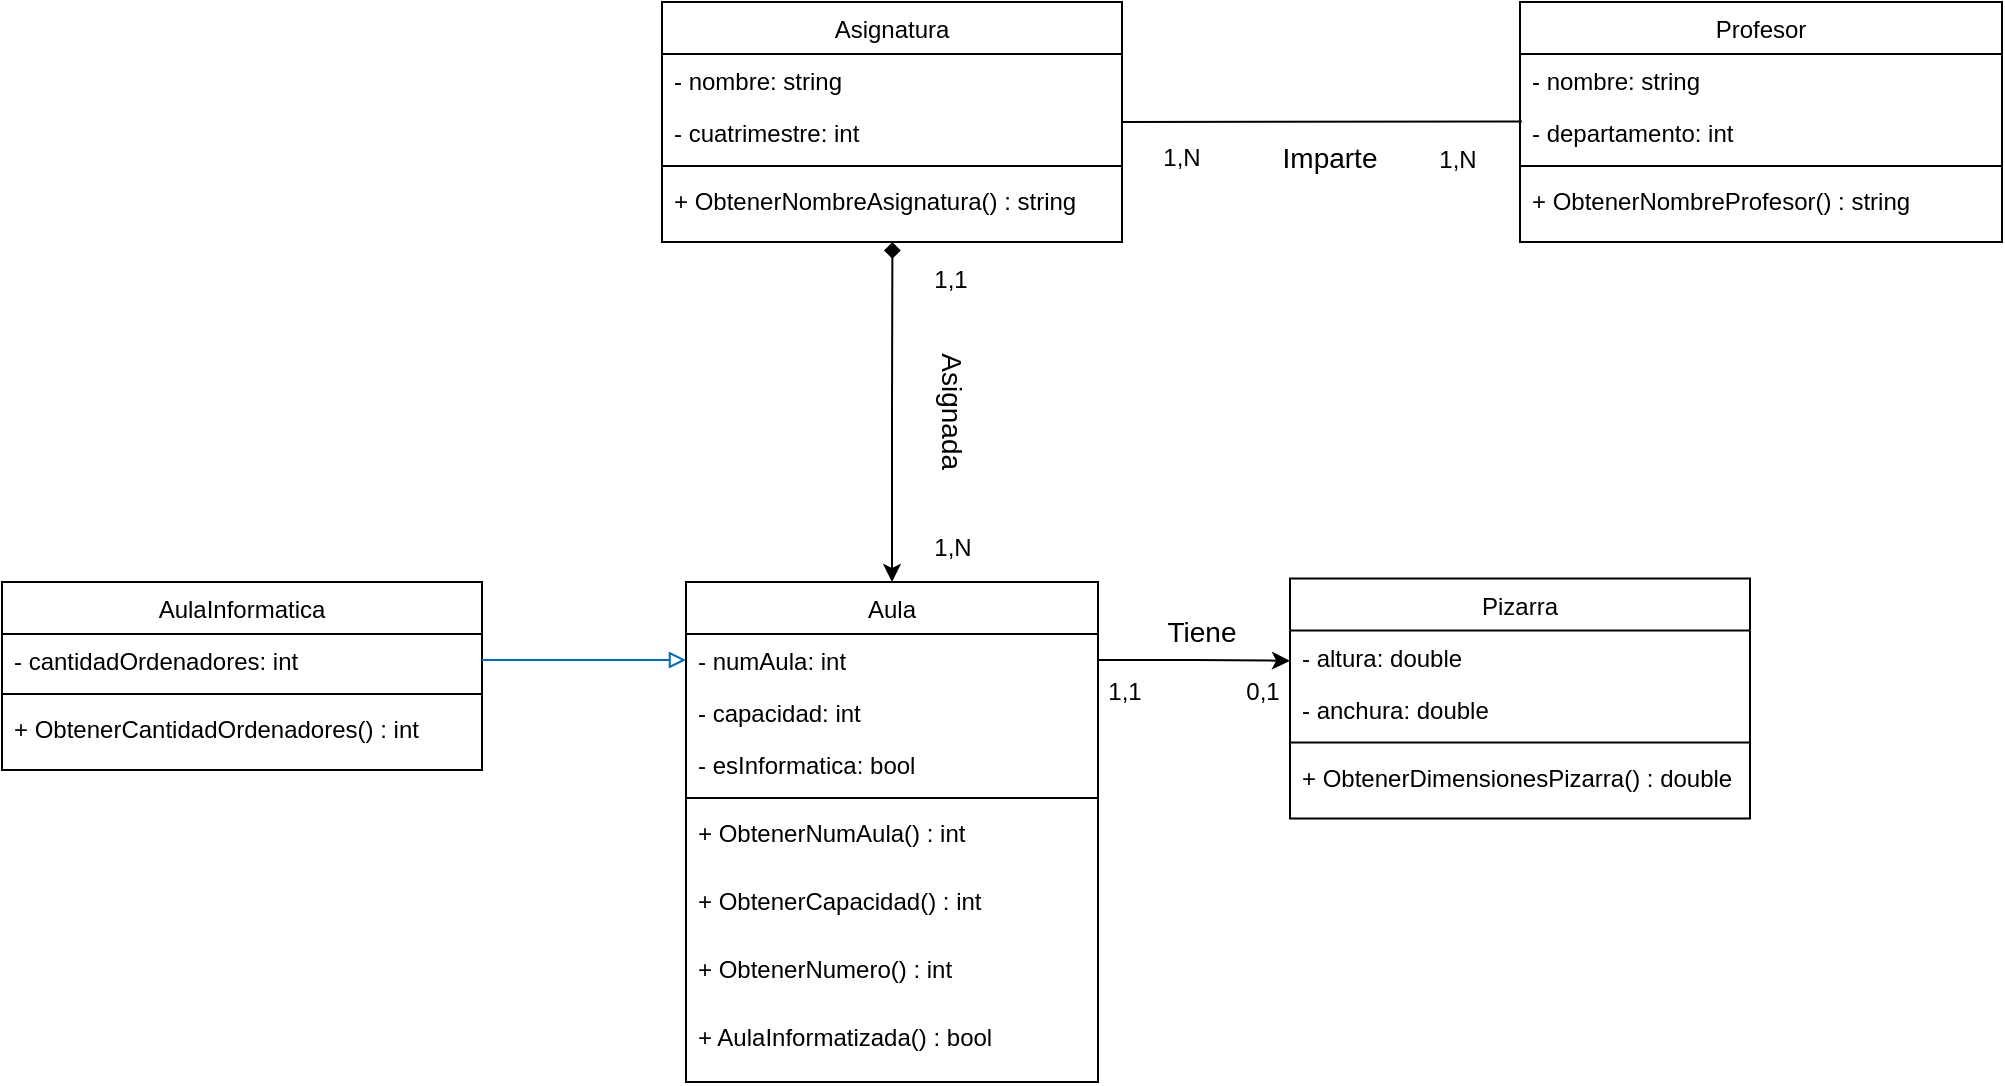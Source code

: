 <mxfile version="24.3.0" type="github">
  <diagram name="Page-1" id="NZObzftYaRMVQlycntrI">
    <mxGraphModel dx="2284" dy="764" grid="1" gridSize="10" guides="1" tooltips="1" connect="1" arrows="1" fold="1" page="1" pageScale="1" pageWidth="850" pageHeight="1100" math="0" shadow="0">
      <root>
        <mxCell id="0" />
        <mxCell id="1" parent="0" />
        <mxCell id="l30LIxP0BTp9A69VbDGB-1" value="Asignatura" style="swimlane;fontStyle=0;align=center;verticalAlign=top;childLayout=stackLayout;horizontal=1;startSize=26;horizontalStack=0;resizeParent=1;resizeLast=0;collapsible=1;marginBottom=0;rounded=0;shadow=0;strokeWidth=1;" parent="1" vertex="1">
          <mxGeometry x="50" y="270" width="230" height="120" as="geometry">
            <mxRectangle x="230" y="140" width="160" height="26" as="alternateBounds" />
          </mxGeometry>
        </mxCell>
        <mxCell id="l30LIxP0BTp9A69VbDGB-2" value="- nombre: string" style="text;align=left;verticalAlign=top;spacingLeft=4;spacingRight=4;overflow=hidden;rotatable=0;points=[[0,0.5],[1,0.5]];portConstraint=eastwest;" parent="l30LIxP0BTp9A69VbDGB-1" vertex="1">
          <mxGeometry y="26" width="230" height="26" as="geometry" />
        </mxCell>
        <mxCell id="l30LIxP0BTp9A69VbDGB-3" value="- cuatrimestre: int" style="text;align=left;verticalAlign=top;spacingLeft=4;spacingRight=4;overflow=hidden;rotatable=0;points=[[0,0.5],[1,0.5]];portConstraint=eastwest;rounded=0;shadow=0;html=0;" parent="l30LIxP0BTp9A69VbDGB-1" vertex="1">
          <mxGeometry y="52" width="230" height="26" as="geometry" />
        </mxCell>
        <mxCell id="l30LIxP0BTp9A69VbDGB-4" value="" style="line;html=1;strokeWidth=1;align=left;verticalAlign=middle;spacingTop=-1;spacingLeft=3;spacingRight=3;rotatable=0;labelPosition=right;points=[];portConstraint=eastwest;" parent="l30LIxP0BTp9A69VbDGB-1" vertex="1">
          <mxGeometry y="78" width="230" height="8" as="geometry" />
        </mxCell>
        <mxCell id="l30LIxP0BTp9A69VbDGB-5" value="+ ObtenerNombreAsignatura() : string" style="text;align=left;verticalAlign=top;spacingLeft=4;spacingRight=4;overflow=hidden;rotatable=0;points=[[0,0.5],[1,0.5]];portConstraint=eastwest;" parent="l30LIxP0BTp9A69VbDGB-1" vertex="1">
          <mxGeometry y="86" width="230" height="34" as="geometry" />
        </mxCell>
        <mxCell id="l30LIxP0BTp9A69VbDGB-6" value="Aula" style="swimlane;fontStyle=0;align=center;verticalAlign=top;childLayout=stackLayout;horizontal=1;startSize=26;horizontalStack=0;resizeParent=1;resizeLast=0;collapsible=1;marginBottom=0;rounded=0;shadow=0;strokeWidth=1;" parent="1" vertex="1">
          <mxGeometry x="62" y="560" width="206" height="250" as="geometry">
            <mxRectangle x="340" y="380" width="170" height="26" as="alternateBounds" />
          </mxGeometry>
        </mxCell>
        <mxCell id="l30LIxP0BTp9A69VbDGB-7" value="- numAula: int" style="text;align=left;verticalAlign=top;spacingLeft=4;spacingRight=4;overflow=hidden;rotatable=0;points=[[0,0.5],[1,0.5]];portConstraint=eastwest;" parent="l30LIxP0BTp9A69VbDGB-6" vertex="1">
          <mxGeometry y="26" width="206" height="26" as="geometry" />
        </mxCell>
        <mxCell id="l30LIxP0BTp9A69VbDGB-8" value="- capacidad: int" style="text;align=left;verticalAlign=top;spacingLeft=4;spacingRight=4;overflow=hidden;rotatable=0;points=[[0,0.5],[1,0.5]];portConstraint=eastwest;" parent="l30LIxP0BTp9A69VbDGB-6" vertex="1">
          <mxGeometry y="52" width="206" height="26" as="geometry" />
        </mxCell>
        <mxCell id="l30LIxP0BTp9A69VbDGB-29" value="- esInformatica: bool" style="text;align=left;verticalAlign=top;spacingLeft=4;spacingRight=4;overflow=hidden;rotatable=0;points=[[0,0.5],[1,0.5]];portConstraint=eastwest;" parent="l30LIxP0BTp9A69VbDGB-6" vertex="1">
          <mxGeometry y="78" width="206" height="26" as="geometry" />
        </mxCell>
        <mxCell id="l30LIxP0BTp9A69VbDGB-9" value="" style="line;html=1;strokeWidth=1;align=left;verticalAlign=middle;spacingTop=-1;spacingLeft=3;spacingRight=3;rotatable=0;labelPosition=right;points=[];portConstraint=eastwest;" parent="l30LIxP0BTp9A69VbDGB-6" vertex="1">
          <mxGeometry y="104" width="206" height="8" as="geometry" />
        </mxCell>
        <mxCell id="l30LIxP0BTp9A69VbDGB-10" value="+ ObtenerNumAula() : int" style="text;align=left;verticalAlign=top;spacingLeft=4;spacingRight=4;overflow=hidden;rotatable=0;points=[[0,0.5],[1,0.5]];portConstraint=eastwest;" parent="l30LIxP0BTp9A69VbDGB-6" vertex="1">
          <mxGeometry y="112" width="206" height="34" as="geometry" />
        </mxCell>
        <mxCell id="l30LIxP0BTp9A69VbDGB-31" value="+ ObtenerCapacidad() : int" style="text;align=left;verticalAlign=top;spacingLeft=4;spacingRight=4;overflow=hidden;rotatable=0;points=[[0,0.5],[1,0.5]];portConstraint=eastwest;" parent="l30LIxP0BTp9A69VbDGB-6" vertex="1">
          <mxGeometry y="146" width="206" height="34" as="geometry" />
        </mxCell>
        <mxCell id="l30LIxP0BTp9A69VbDGB-32" value="+ ObtenerNumero() : int" style="text;align=left;verticalAlign=top;spacingLeft=4;spacingRight=4;overflow=hidden;rotatable=0;points=[[0,0.5],[1,0.5]];portConstraint=eastwest;" parent="l30LIxP0BTp9A69VbDGB-6" vertex="1">
          <mxGeometry y="180" width="206" height="34" as="geometry" />
        </mxCell>
        <mxCell id="3qt_v8mAH3PQCCZaDkkI-1" value="+ AulaInformatizada() : bool" style="text;align=left;verticalAlign=top;spacingLeft=4;spacingRight=4;overflow=hidden;rotatable=0;points=[[0,0.5],[1,0.5]];portConstraint=eastwest;" parent="l30LIxP0BTp9A69VbDGB-6" vertex="1">
          <mxGeometry y="214" width="206" height="34" as="geometry" />
        </mxCell>
        <mxCell id="l30LIxP0BTp9A69VbDGB-11" value="Profesor" style="swimlane;fontStyle=0;align=center;verticalAlign=top;childLayout=stackLayout;horizontal=1;startSize=26;horizontalStack=0;resizeParent=1;resizeLast=0;collapsible=1;marginBottom=0;rounded=0;shadow=0;strokeWidth=1;" parent="1" vertex="1">
          <mxGeometry x="479" y="270" width="241" height="120" as="geometry">
            <mxRectangle x="230" y="140" width="160" height="26" as="alternateBounds" />
          </mxGeometry>
        </mxCell>
        <mxCell id="l30LIxP0BTp9A69VbDGB-12" value="- nombre: string" style="text;align=left;verticalAlign=top;spacingLeft=4;spacingRight=4;overflow=hidden;rotatable=0;points=[[0,0.5],[1,0.5]];portConstraint=eastwest;" parent="l30LIxP0BTp9A69VbDGB-11" vertex="1">
          <mxGeometry y="26" width="241" height="26" as="geometry" />
        </mxCell>
        <mxCell id="l30LIxP0BTp9A69VbDGB-13" value="- departamento: int" style="text;align=left;verticalAlign=top;spacingLeft=4;spacingRight=4;overflow=hidden;rotatable=0;points=[[0,0.5],[1,0.5]];portConstraint=eastwest;" parent="l30LIxP0BTp9A69VbDGB-11" vertex="1">
          <mxGeometry y="52" width="241" height="26" as="geometry" />
        </mxCell>
        <mxCell id="l30LIxP0BTp9A69VbDGB-14" value="" style="line;html=1;strokeWidth=1;align=left;verticalAlign=middle;spacingTop=-1;spacingLeft=3;spacingRight=3;rotatable=0;labelPosition=right;points=[];portConstraint=eastwest;" parent="l30LIxP0BTp9A69VbDGB-11" vertex="1">
          <mxGeometry y="78" width="241" height="8" as="geometry" />
        </mxCell>
        <mxCell id="l30LIxP0BTp9A69VbDGB-15" value="+ ObtenerNombreProfesor() : string" style="text;align=left;verticalAlign=top;spacingLeft=4;spacingRight=4;overflow=hidden;rotatable=0;points=[[0,0.5],[1,0.5]];portConstraint=eastwest;" parent="l30LIxP0BTp9A69VbDGB-11" vertex="1">
          <mxGeometry y="86" width="241" height="34" as="geometry" />
        </mxCell>
        <mxCell id="l30LIxP0BTp9A69VbDGB-16" style="rounded=0;orthogonalLoop=1;jettySize=auto;html=1;endArrow=none;endFill=0;startArrow=none;startFill=0;entryX=0.004;entryY=0.299;entryDx=0;entryDy=0;entryPerimeter=0;exitX=1;exitY=0.5;exitDx=0;exitDy=0;" parent="1" source="l30LIxP0BTp9A69VbDGB-1" target="l30LIxP0BTp9A69VbDGB-13" edge="1">
          <mxGeometry relative="1" as="geometry">
            <mxPoint x="290" y="330" as="sourcePoint" />
            <mxPoint x="620" y="330" as="targetPoint" />
          </mxGeometry>
        </mxCell>
        <mxCell id="l30LIxP0BTp9A69VbDGB-22" value="1,N" style="text;strokeColor=none;align=center;fillColor=none;html=1;verticalAlign=middle;whiteSpace=wrap;rounded=0;" parent="1" vertex="1">
          <mxGeometry x="280" y="333" width="60" height="30" as="geometry" />
        </mxCell>
        <mxCell id="l30LIxP0BTp9A69VbDGB-23" value="1,N" style="text;strokeColor=none;align=center;fillColor=none;html=1;verticalAlign=middle;whiteSpace=wrap;rounded=0;" parent="1" vertex="1">
          <mxGeometry x="418" y="334" width="60" height="30" as="geometry" />
        </mxCell>
        <mxCell id="l30LIxP0BTp9A69VbDGB-24" value="&lt;span style=&quot;font-size: 14px;&quot;&gt;Imparte&lt;/span&gt;" style="text;strokeColor=none;align=center;fillColor=none;html=1;verticalAlign=middle;whiteSpace=wrap;rounded=0;rotation=0;" parent="1" vertex="1">
          <mxGeometry x="364" y="333" width="40" height="30" as="geometry" />
        </mxCell>
        <mxCell id="l30LIxP0BTp9A69VbDGB-25" value="&lt;font style=&quot;font-size: 14px;&quot;&gt;Asignada&lt;/font&gt;" style="text;strokeColor=none;align=center;fillColor=none;html=1;verticalAlign=middle;whiteSpace=wrap;rounded=0;rotation=90;" parent="1" vertex="1">
          <mxGeometry x="163.38" y="460" width="63.5" height="30" as="geometry" />
        </mxCell>
        <mxCell id="l30LIxP0BTp9A69VbDGB-26" value="1,1" style="text;strokeColor=none;align=center;fillColor=none;html=1;verticalAlign=middle;whiteSpace=wrap;rounded=0;" parent="1" vertex="1">
          <mxGeometry x="180" y="394" width="28.5" height="30" as="geometry" />
        </mxCell>
        <mxCell id="l30LIxP0BTp9A69VbDGB-27" value="1,N" style="text;strokeColor=none;align=center;fillColor=none;html=1;verticalAlign=middle;whiteSpace=wrap;rounded=0;" parent="1" vertex="1">
          <mxGeometry x="181.75" y="528.25" width="26.75" height="30" as="geometry" />
        </mxCell>
        <mxCell id="l30LIxP0BTp9A69VbDGB-28" style="edgeStyle=orthogonalEdgeStyle;rounded=0;orthogonalLoop=1;jettySize=auto;html=1;entryX=0.366;entryY=1;entryDx=0;entryDy=0;entryPerimeter=0;startArrow=classic;startFill=1;endArrow=diamond;endFill=1;" parent="1" source="l30LIxP0BTp9A69VbDGB-6" edge="1">
          <mxGeometry relative="1" as="geometry">
            <mxPoint x="165.206" y="390" as="targetPoint" />
          </mxGeometry>
        </mxCell>
        <mxCell id="l30LIxP0BTp9A69VbDGB-33" value="Pizarra" style="swimlane;fontStyle=0;align=center;verticalAlign=top;childLayout=stackLayout;horizontal=1;startSize=26;horizontalStack=0;resizeParent=1;resizeLast=0;collapsible=1;marginBottom=0;rounded=0;shadow=0;strokeWidth=1;" parent="1" vertex="1">
          <mxGeometry x="364" y="558.25" width="230" height="120" as="geometry">
            <mxRectangle x="230" y="140" width="160" height="26" as="alternateBounds" />
          </mxGeometry>
        </mxCell>
        <mxCell id="l30LIxP0BTp9A69VbDGB-34" value="- altura: double" style="text;align=left;verticalAlign=top;spacingLeft=4;spacingRight=4;overflow=hidden;rotatable=0;points=[[0,0.5],[1,0.5]];portConstraint=eastwest;" parent="l30LIxP0BTp9A69VbDGB-33" vertex="1">
          <mxGeometry y="26" width="230" height="26" as="geometry" />
        </mxCell>
        <mxCell id="l30LIxP0BTp9A69VbDGB-35" value="- anchura: double" style="text;align=left;verticalAlign=top;spacingLeft=4;spacingRight=4;overflow=hidden;rotatable=0;points=[[0,0.5],[1,0.5]];portConstraint=eastwest;rounded=0;shadow=0;html=0;" parent="l30LIxP0BTp9A69VbDGB-33" vertex="1">
          <mxGeometry y="52" width="230" height="26" as="geometry" />
        </mxCell>
        <mxCell id="l30LIxP0BTp9A69VbDGB-36" value="" style="line;html=1;strokeWidth=1;align=left;verticalAlign=middle;spacingTop=-1;spacingLeft=3;spacingRight=3;rotatable=0;labelPosition=right;points=[];portConstraint=eastwest;" parent="l30LIxP0BTp9A69VbDGB-33" vertex="1">
          <mxGeometry y="78" width="230" height="8" as="geometry" />
        </mxCell>
        <mxCell id="l30LIxP0BTp9A69VbDGB-37" value="+ ObtenerDimensionesPizarra() : double" style="text;align=left;verticalAlign=top;spacingLeft=4;spacingRight=4;overflow=hidden;rotatable=0;points=[[0,0.5],[1,0.5]];portConstraint=eastwest;" parent="l30LIxP0BTp9A69VbDGB-33" vertex="1">
          <mxGeometry y="86" width="230" height="34" as="geometry" />
        </mxCell>
        <mxCell id="l30LIxP0BTp9A69VbDGB-41" style="edgeStyle=orthogonalEdgeStyle;rounded=0;orthogonalLoop=1;jettySize=auto;html=1;exitX=1;exitY=0.5;exitDx=0;exitDy=0;entryX=0;entryY=0.582;entryDx=0;entryDy=0;entryPerimeter=0;" parent="1" source="l30LIxP0BTp9A69VbDGB-7" target="l30LIxP0BTp9A69VbDGB-34" edge="1">
          <mxGeometry relative="1" as="geometry" />
        </mxCell>
        <mxCell id="l30LIxP0BTp9A69VbDGB-42" value="AulaInformatica" style="swimlane;fontStyle=0;align=center;verticalAlign=top;childLayout=stackLayout;horizontal=1;startSize=26;horizontalStack=0;resizeParent=1;resizeLast=0;collapsible=1;marginBottom=0;rounded=0;shadow=0;strokeWidth=1;" parent="1" vertex="1">
          <mxGeometry x="-280" y="560" width="240" height="94" as="geometry">
            <mxRectangle x="230" y="140" width="160" height="26" as="alternateBounds" />
          </mxGeometry>
        </mxCell>
        <mxCell id="l30LIxP0BTp9A69VbDGB-43" value="- cantidadOrdenadores: int" style="text;align=left;verticalAlign=top;spacingLeft=4;spacingRight=4;overflow=hidden;rotatable=0;points=[[0,0.5],[1,0.5]];portConstraint=eastwest;" parent="l30LIxP0BTp9A69VbDGB-42" vertex="1">
          <mxGeometry y="26" width="240" height="26" as="geometry" />
        </mxCell>
        <mxCell id="l30LIxP0BTp9A69VbDGB-45" value="" style="line;html=1;strokeWidth=1;align=left;verticalAlign=middle;spacingTop=-1;spacingLeft=3;spacingRight=3;rotatable=0;labelPosition=right;points=[];portConstraint=eastwest;" parent="l30LIxP0BTp9A69VbDGB-42" vertex="1">
          <mxGeometry y="52" width="240" height="8" as="geometry" />
        </mxCell>
        <mxCell id="l30LIxP0BTp9A69VbDGB-46" value="+ ObtenerCantidadOrdenadores() : int" style="text;align=left;verticalAlign=top;spacingLeft=4;spacingRight=4;overflow=hidden;rotatable=0;points=[[0,0.5],[1,0.5]];portConstraint=eastwest;" parent="l30LIxP0BTp9A69VbDGB-42" vertex="1">
          <mxGeometry y="60" width="240" height="34" as="geometry" />
        </mxCell>
        <mxCell id="l30LIxP0BTp9A69VbDGB-47" style="edgeStyle=orthogonalEdgeStyle;rounded=0;orthogonalLoop=1;jettySize=auto;html=1;entryX=1;entryY=0.5;entryDx=0;entryDy=0;fillColor=#1ba1e2;strokeColor=#006EAF;endArrow=none;endFill=0;startArrow=block;startFill=0;" parent="1" source="l30LIxP0BTp9A69VbDGB-7" target="l30LIxP0BTp9A69VbDGB-43" edge="1">
          <mxGeometry relative="1" as="geometry" />
        </mxCell>
        <mxCell id="l30LIxP0BTp9A69VbDGB-52" value="&lt;span style=&quot;font-size: 14px;&quot;&gt;Tiene&lt;/span&gt;" style="text;strokeColor=none;align=center;fillColor=none;html=1;verticalAlign=middle;whiteSpace=wrap;rounded=0;rotation=0;" parent="1" vertex="1">
          <mxGeometry x="300" y="570" width="40" height="30" as="geometry" />
        </mxCell>
        <mxCell id="l30LIxP0BTp9A69VbDGB-53" value="1,1" style="text;strokeColor=none;align=center;fillColor=none;html=1;verticalAlign=middle;whiteSpace=wrap;rounded=0;" parent="1" vertex="1">
          <mxGeometry x="268" y="600" width="26.75" height="30" as="geometry" />
        </mxCell>
        <mxCell id="l30LIxP0BTp9A69VbDGB-54" value="0,1" style="text;strokeColor=none;align=center;fillColor=none;html=1;verticalAlign=middle;whiteSpace=wrap;rounded=0;" parent="1" vertex="1">
          <mxGeometry x="335.5" y="600" width="28.5" height="30" as="geometry" />
        </mxCell>
      </root>
    </mxGraphModel>
  </diagram>
</mxfile>
